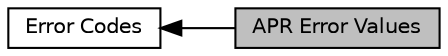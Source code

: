 digraph "APR Error Values"
{
  edge [fontname="Helvetica",fontsize="10",labelfontname="Helvetica",labelfontsize="10"];
  node [fontname="Helvetica",fontsize="10",shape=box];
  rankdir=LR;
  Node1 [label="APR Error Values",height=0.2,width=0.4,color="black", fillcolor="grey75", style="filled", fontcolor="black",tooltip=" "];
  Node2 [label="Error Codes",height=0.2,width=0.4,color="black", fillcolor="white", style="filled",URL="$group__apr__errno.html",tooltip=" "];
  Node2->Node1 [shape=plaintext, dir="back", style="solid"];
}
